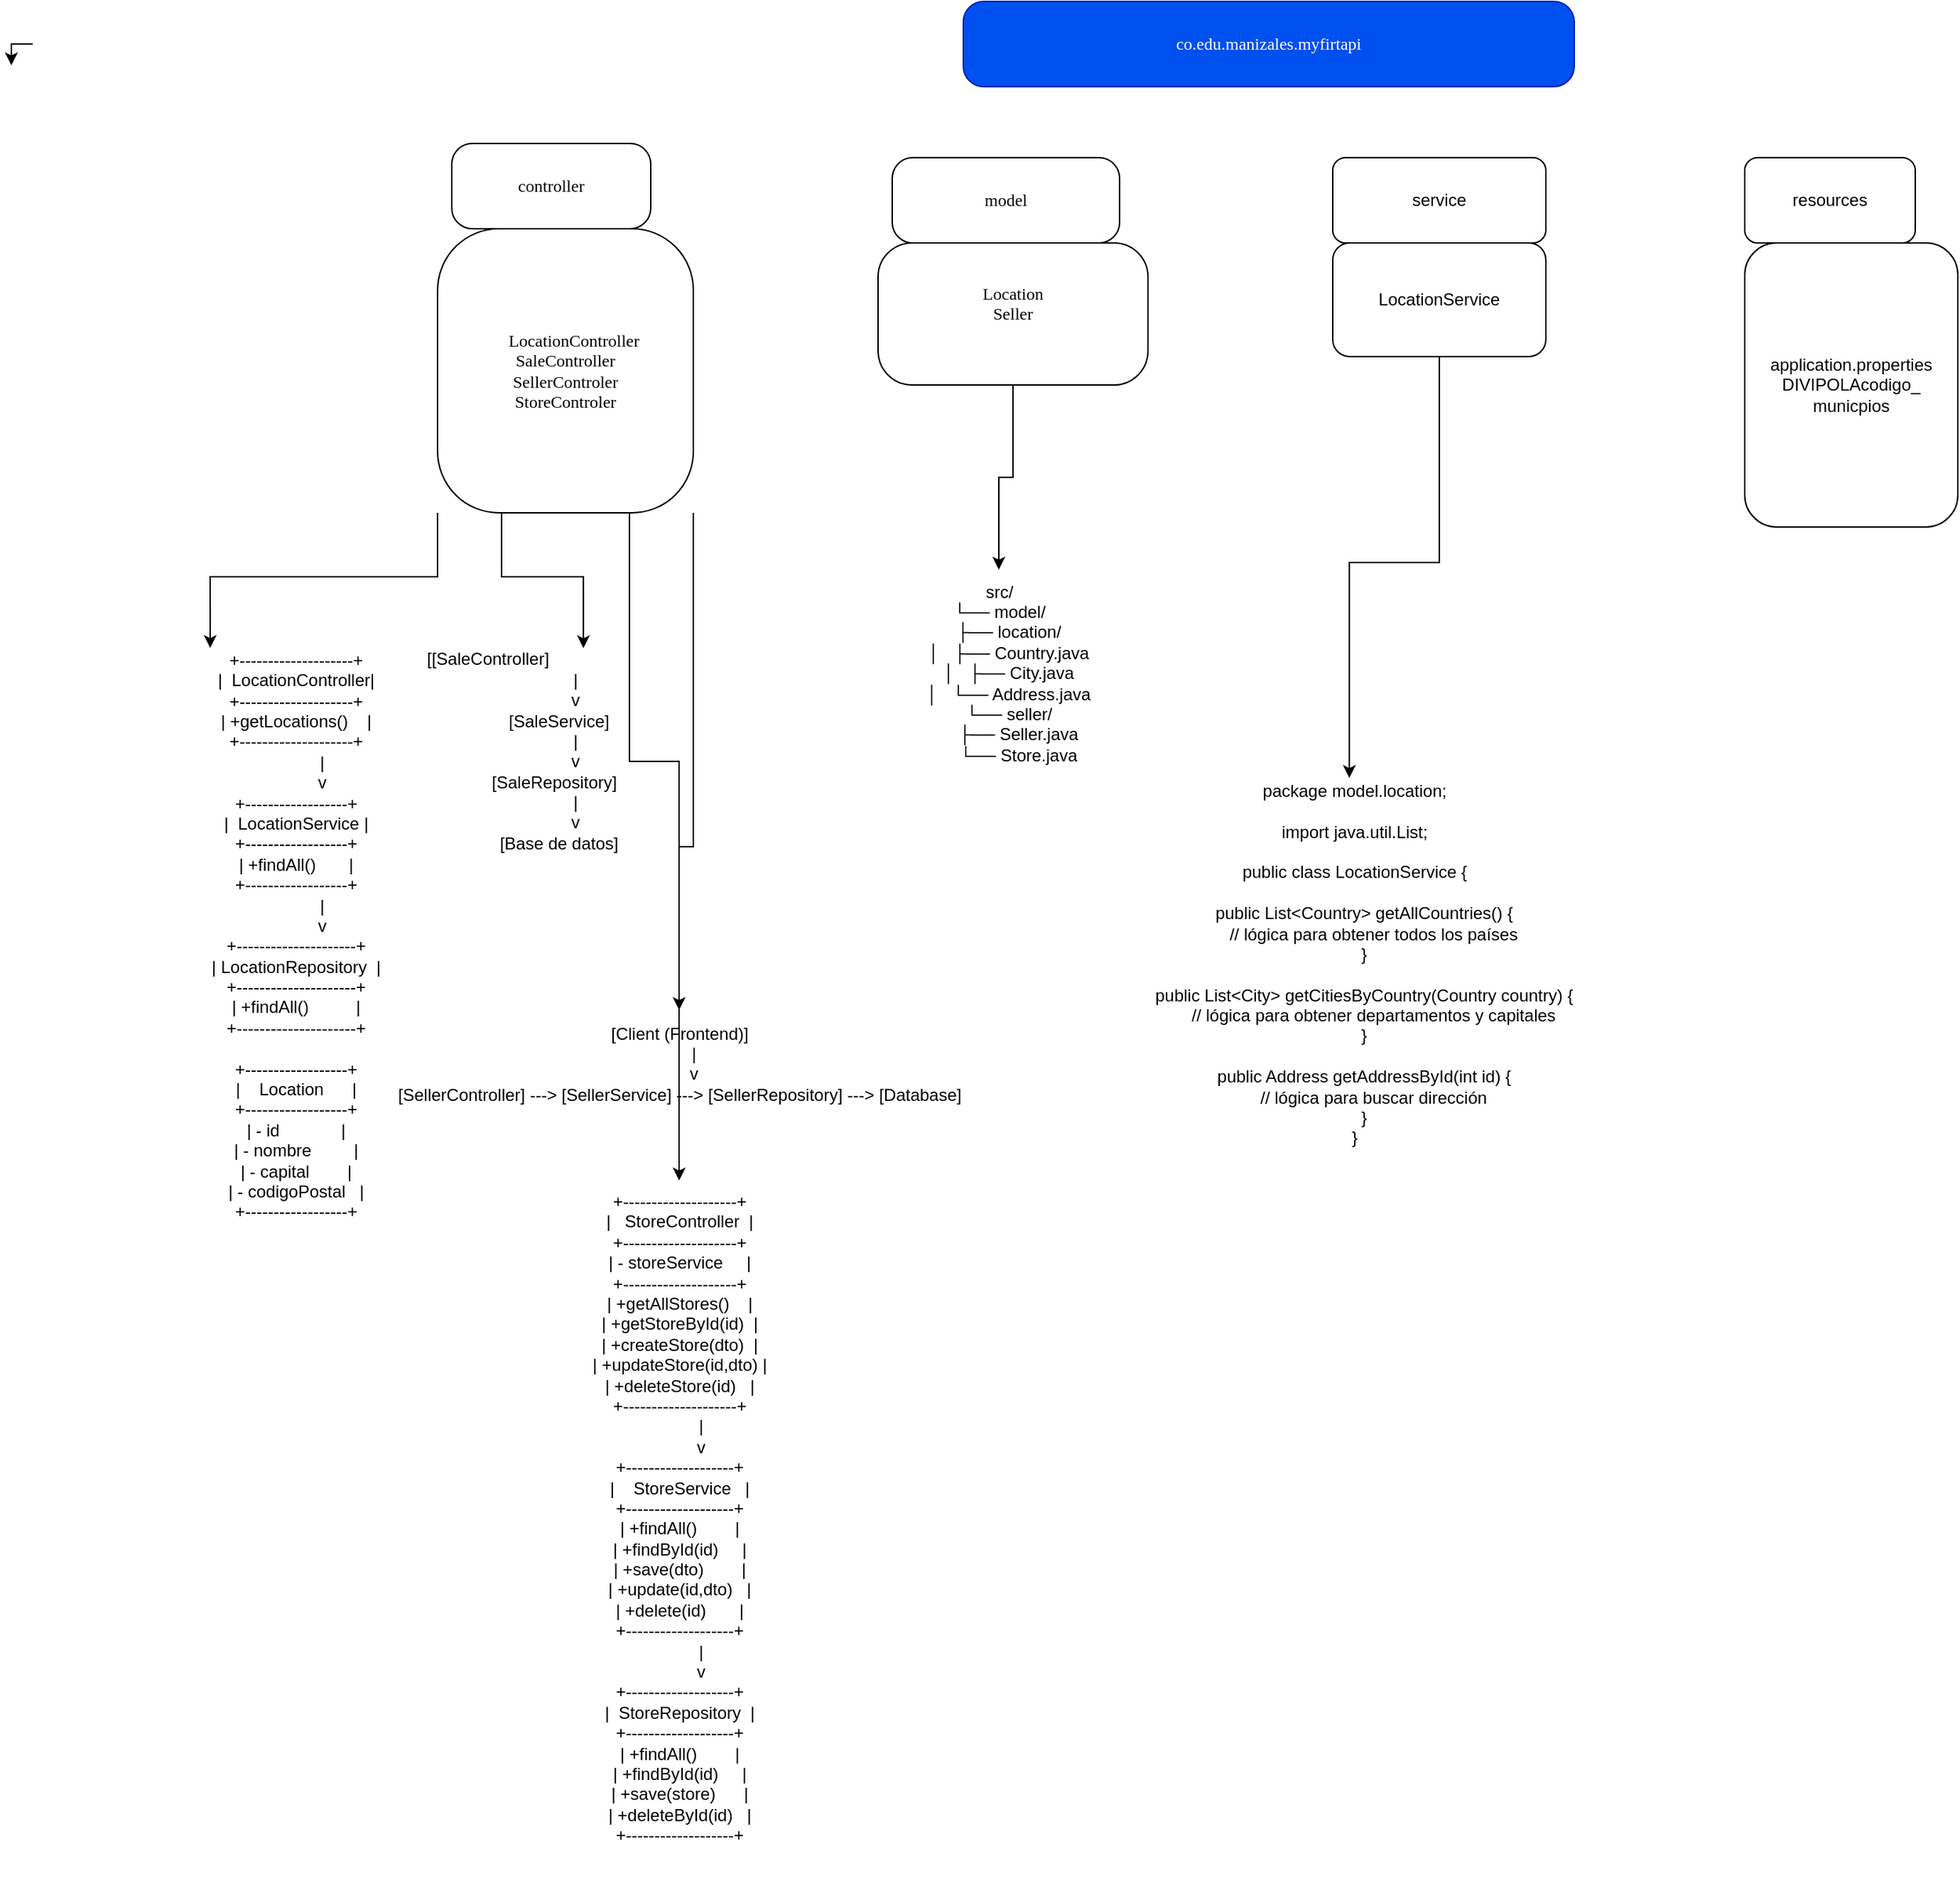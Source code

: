 <mxfile version="26.2.14">
  <diagram name="Page-1" id="58cdce13-f638-feb5-8d6f-7d28b1aa9fa0">
    <mxGraphModel dx="1462" dy="924" grid="1" gridSize="10" guides="1" tooltips="1" connect="1" arrows="1" fold="1" page="1" pageScale="1" pageWidth="1100" pageHeight="850" background="none" math="0" shadow="0">
      <root>
        <mxCell id="0" />
        <mxCell id="1" parent="0" />
        <mxCell id="k4Pf3rfUR_AqfiCQR_Up-21" style="edgeStyle=orthogonalEdgeStyle;rounded=0;orthogonalLoop=1;jettySize=auto;html=1;exitX=0.75;exitY=1;exitDx=0;exitDy=0;" edge="1" parent="1" source="382b91b5511bd0f7-5" target="k4Pf3rfUR_AqfiCQR_Up-20">
          <mxGeometry relative="1" as="geometry" />
        </mxCell>
        <mxCell id="k4Pf3rfUR_AqfiCQR_Up-23" style="edgeStyle=orthogonalEdgeStyle;rounded=0;orthogonalLoop=1;jettySize=auto;html=1;exitX=1;exitY=1;exitDx=0;exitDy=0;" edge="1" parent="1" source="382b91b5511bd0f7-5" target="k4Pf3rfUR_AqfiCQR_Up-22">
          <mxGeometry relative="1" as="geometry" />
        </mxCell>
        <mxCell id="382b91b5511bd0f7-5" value="&amp;nbsp; &amp;nbsp; LocationController&lt;div&gt;SaleController&lt;/div&gt;&lt;div&gt;SellerControler&lt;/div&gt;&lt;div&gt;StoreControler&lt;/div&gt;" style="rounded=1;whiteSpace=wrap;html=1;arcSize=24;fillColor=none;shadow=0;comic=0;labelBackgroundColor=none;fontFamily=Verdana;fontSize=12;align=center;" parent="1" vertex="1">
          <mxGeometry x="320" y="170" width="180" height="200" as="geometry" />
        </mxCell>
        <mxCell id="382b91b5511bd0f7-6" value="co.edu.manizales.myfirtapi" style="rounded=1;whiteSpace=wrap;html=1;arcSize=24;fillColor=#0050ef;strokeColor=#001DBC;shadow=0;comic=0;labelBackgroundColor=none;fontFamily=Verdana;fontSize=12;fontColor=#ffffff;align=center;" parent="1" vertex="1">
          <mxGeometry x="690" y="10" width="430" height="60" as="geometry" />
        </mxCell>
        <mxCell id="382b91b5511bd0f7-7" value="controller" style="rounded=1;whiteSpace=wrap;html=1;arcSize=24;shadow=0;comic=0;labelBackgroundColor=none;fontFamily=Verdana;fontSize=12;align=center;" parent="1" vertex="1">
          <mxGeometry x="330" y="110" width="140" height="60" as="geometry" />
        </mxCell>
        <mxCell id="k4Pf3rfUR_AqfiCQR_Up-25" style="edgeStyle=orthogonalEdgeStyle;rounded=0;orthogonalLoop=1;jettySize=auto;html=1;exitX=0.5;exitY=1;exitDx=0;exitDy=0;" edge="1" parent="1" source="382b91b5511bd0f7-9" target="k4Pf3rfUR_AqfiCQR_Up-24">
          <mxGeometry relative="1" as="geometry" />
        </mxCell>
        <mxCell id="382b91b5511bd0f7-9" value="Location&lt;div&gt;Seller&lt;div&gt;&lt;br&gt;&lt;/div&gt;&lt;/div&gt;" style="rounded=1;whiteSpace=wrap;html=1;arcSize=24;fillColor=none;shadow=0;comic=0;labelBackgroundColor=none;fontFamily=Verdana;fontSize=12;align=center;" parent="1" vertex="1">
          <mxGeometry x="630" y="180" width="190" height="100" as="geometry" />
        </mxCell>
        <mxCell id="382b91b5511bd0f7-10" value="model" style="rounded=1;whiteSpace=wrap;html=1;arcSize=24;shadow=0;comic=0;labelBackgroundColor=none;fontFamily=Verdana;fontSize=12;align=center;" parent="1" vertex="1">
          <mxGeometry x="640" y="120" width="160" height="60" as="geometry" />
        </mxCell>
        <mxCell id="k4Pf3rfUR_AqfiCQR_Up-1" style="edgeStyle=orthogonalEdgeStyle;rounded=0;orthogonalLoop=1;jettySize=auto;html=1;exitX=0;exitY=0.5;exitDx=0;exitDy=0;entryX=0.5;entryY=1;entryDx=0;entryDy=0;" edge="1" parent="1">
          <mxGeometry relative="1" as="geometry">
            <mxPoint x="35" y="40" as="sourcePoint" />
            <mxPoint x="20" y="55" as="targetPoint" />
          </mxGeometry>
        </mxCell>
        <mxCell id="k4Pf3rfUR_AqfiCQR_Up-10" value="service" style="rounded=1;whiteSpace=wrap;html=1;" vertex="1" parent="1">
          <mxGeometry x="950" y="120" width="150" height="60" as="geometry" />
        </mxCell>
        <mxCell id="k4Pf3rfUR_AqfiCQR_Up-11" value="LocationService" style="rounded=1;whiteSpace=wrap;html=1;fillColor=none;" vertex="1" parent="1">
          <mxGeometry x="950" y="180" width="150" height="80" as="geometry" />
        </mxCell>
        <mxCell id="k4Pf3rfUR_AqfiCQR_Up-12" value="resources" style="rounded=1;whiteSpace=wrap;html=1;" vertex="1" parent="1">
          <mxGeometry x="1240" y="120" width="120" height="60" as="geometry" />
        </mxCell>
        <mxCell id="k4Pf3rfUR_AqfiCQR_Up-13" value="application.properties&lt;div&gt;DIVIPOLAcodigo_&lt;/div&gt;&lt;div&gt;municpios&lt;/div&gt;" style="rounded=1;whiteSpace=wrap;html=1;fillColor=none;" vertex="1" parent="1">
          <mxGeometry x="1240" y="180" width="150" height="200" as="geometry" />
        </mxCell>
        <mxCell id="k4Pf3rfUR_AqfiCQR_Up-15" value="&lt;div&gt;+--------------------+&lt;/div&gt;&lt;div&gt;|&amp;nbsp; LocationController|&lt;/div&gt;&lt;div&gt;+--------------------+&lt;/div&gt;&lt;div&gt;| +getLocations()&amp;nbsp; &amp;nbsp; |&lt;/div&gt;&lt;div&gt;+--------------------+&lt;/div&gt;&lt;div&gt;&amp;nbsp; &amp;nbsp; &amp;nbsp; &amp;nbsp; &amp;nbsp; &amp;nbsp;|&lt;/div&gt;&lt;div&gt;&amp;nbsp; &amp;nbsp; &amp;nbsp; &amp;nbsp; &amp;nbsp; &amp;nbsp;v&lt;/div&gt;&lt;div&gt;+------------------+&lt;/div&gt;&lt;div&gt;|&amp;nbsp; LocationService |&lt;/div&gt;&lt;div&gt;+------------------+&lt;/div&gt;&lt;div&gt;| +findAll()&amp;nbsp; &amp;nbsp; &amp;nbsp; &amp;nbsp;|&lt;/div&gt;&lt;div&gt;+------------------+&lt;/div&gt;&lt;div&gt;&amp;nbsp; &amp;nbsp; &amp;nbsp; &amp;nbsp; &amp;nbsp; &amp;nbsp;|&lt;/div&gt;&lt;div&gt;&amp;nbsp; &amp;nbsp; &amp;nbsp; &amp;nbsp; &amp;nbsp; &amp;nbsp;v&lt;/div&gt;&lt;div&gt;+---------------------+&lt;/div&gt;&lt;div&gt;| LocationRepository&amp;nbsp; |&lt;/div&gt;&lt;div&gt;+---------------------+&lt;/div&gt;&lt;div&gt;| +findAll()&amp;nbsp; &amp;nbsp; &amp;nbsp; &amp;nbsp; &amp;nbsp; |&lt;/div&gt;&lt;div&gt;+---------------------+&lt;/div&gt;&lt;div&gt;&lt;br&gt;&lt;/div&gt;&lt;div&gt;+------------------+&lt;/div&gt;&lt;div&gt;|&amp;nbsp; &amp;nbsp; Location&amp;nbsp; &amp;nbsp; &amp;nbsp; |&lt;/div&gt;&lt;div&gt;+------------------+&lt;/div&gt;&lt;div&gt;| - id&amp;nbsp; &amp;nbsp; &amp;nbsp; &amp;nbsp; &amp;nbsp; &amp;nbsp; &amp;nbsp;|&lt;/div&gt;&lt;div&gt;| - nombre&amp;nbsp; &amp;nbsp; &amp;nbsp; &amp;nbsp; &amp;nbsp;|&lt;/div&gt;&lt;div&gt;| - capital&amp;nbsp; &amp;nbsp; &amp;nbsp; &amp;nbsp; |&lt;/div&gt;&lt;div&gt;| - codigoPostal&amp;nbsp; &amp;nbsp;|&lt;/div&gt;&lt;div&gt;+------------------+&lt;/div&gt;&lt;div&gt;&lt;br&gt;&lt;/div&gt;" style="text;html=1;align=center;verticalAlign=middle;resizable=0;points=[];autosize=1;strokeColor=none;fillColor=none;" vertex="1" parent="1">
          <mxGeometry x="150" y="460" width="140" height="430" as="geometry" />
        </mxCell>
        <mxCell id="k4Pf3rfUR_AqfiCQR_Up-16" style="edgeStyle=orthogonalEdgeStyle;rounded=0;orthogonalLoop=1;jettySize=auto;html=1;exitX=0;exitY=1;exitDx=0;exitDy=0;entryX=0.071;entryY=0.012;entryDx=0;entryDy=0;entryPerimeter=0;" edge="1" parent="1" source="382b91b5511bd0f7-5" target="k4Pf3rfUR_AqfiCQR_Up-15">
          <mxGeometry relative="1" as="geometry" />
        </mxCell>
        <mxCell id="k4Pf3rfUR_AqfiCQR_Up-17" value="&lt;div&gt;[[SaleController]&lt;/div&gt;&lt;div&gt;&amp;nbsp; &amp;nbsp; &amp;nbsp; &amp;nbsp; &amp;nbsp; &amp;nbsp; &amp;nbsp; &amp;nbsp; &amp;nbsp; &amp;nbsp; &amp;nbsp; &amp;nbsp; &amp;nbsp; &amp;nbsp; &amp;nbsp; &amp;nbsp; &amp;nbsp; &amp;nbsp; &amp;nbsp;|&lt;/div&gt;&lt;div&gt;&amp;nbsp; &amp;nbsp; &amp;nbsp; &amp;nbsp; &amp;nbsp; &amp;nbsp; &amp;nbsp; &amp;nbsp; &amp;nbsp; &amp;nbsp; &amp;nbsp; &amp;nbsp; &amp;nbsp; &amp;nbsp; &amp;nbsp; &amp;nbsp; &amp;nbsp; &amp;nbsp; &amp;nbsp;v&lt;/div&gt;&lt;div&gt;&amp;nbsp; &amp;nbsp; &amp;nbsp; &amp;nbsp; &amp;nbsp; &amp;nbsp; &amp;nbsp; &amp;nbsp; &amp;nbsp; &amp;nbsp; &amp;nbsp; &amp;nbsp; &amp;nbsp; &amp;nbsp; &amp;nbsp; [SaleService]&lt;/div&gt;&lt;div&gt;&amp;nbsp; &amp;nbsp; &amp;nbsp; &amp;nbsp; &amp;nbsp; &amp;nbsp; &amp;nbsp; &amp;nbsp; &amp;nbsp; &amp;nbsp; &amp;nbsp; &amp;nbsp; &amp;nbsp; &amp;nbsp; &amp;nbsp; &amp;nbsp; &amp;nbsp; &amp;nbsp; &amp;nbsp;|&lt;/div&gt;&lt;div&gt;&amp;nbsp; &amp;nbsp; &amp;nbsp; &amp;nbsp; &amp;nbsp; &amp;nbsp; &amp;nbsp; &amp;nbsp; &amp;nbsp; &amp;nbsp; &amp;nbsp; &amp;nbsp; &amp;nbsp; &amp;nbsp; &amp;nbsp; &amp;nbsp; &amp;nbsp; &amp;nbsp; &amp;nbsp;v&lt;/div&gt;&lt;div&gt;&amp;nbsp; &amp;nbsp; &amp;nbsp; &amp;nbsp; &amp;nbsp; &amp;nbsp; &amp;nbsp; &amp;nbsp; &amp;nbsp; &amp;nbsp; &amp;nbsp; &amp;nbsp; &amp;nbsp; &amp;nbsp; [SaleRepository]&lt;/div&gt;&lt;div&gt;&amp;nbsp; &amp;nbsp; &amp;nbsp; &amp;nbsp; &amp;nbsp; &amp;nbsp; &amp;nbsp; &amp;nbsp; &amp;nbsp; &amp;nbsp; &amp;nbsp; &amp;nbsp; &amp;nbsp; &amp;nbsp; &amp;nbsp; &amp;nbsp; &amp;nbsp; &amp;nbsp; &amp;nbsp;|&lt;/div&gt;&lt;div&gt;&amp;nbsp; &amp;nbsp; &amp;nbsp; &amp;nbsp; &amp;nbsp; &amp;nbsp; &amp;nbsp; &amp;nbsp; &amp;nbsp; &amp;nbsp; &amp;nbsp; &amp;nbsp; &amp;nbsp; &amp;nbsp; &amp;nbsp; &amp;nbsp; &amp;nbsp; &amp;nbsp; &amp;nbsp;v&lt;/div&gt;&lt;div&gt;&amp;nbsp; &amp;nbsp; &amp;nbsp; &amp;nbsp; &amp;nbsp; &amp;nbsp; &amp;nbsp; &amp;nbsp; &amp;nbsp; &amp;nbsp; &amp;nbsp; &amp;nbsp; &amp;nbsp; &amp;nbsp; &amp;nbsp; [Base de datos]&lt;/div&gt;&lt;div&gt;&lt;br&gt;&lt;/div&gt;" style="text;html=1;align=center;verticalAlign=middle;resizable=0;points=[];autosize=1;strokeColor=none;fillColor=none;" vertex="1" parent="1">
          <mxGeometry x="250" y="460" width="210" height="170" as="geometry" />
        </mxCell>
        <mxCell id="k4Pf3rfUR_AqfiCQR_Up-19" style="edgeStyle=orthogonalEdgeStyle;rounded=0;orthogonalLoop=1;jettySize=auto;html=1;exitX=0.25;exitY=1;exitDx=0;exitDy=0;entryX=0.822;entryY=0.031;entryDx=0;entryDy=0;entryPerimeter=0;" edge="1" parent="1" source="382b91b5511bd0f7-5" target="k4Pf3rfUR_AqfiCQR_Up-17">
          <mxGeometry relative="1" as="geometry" />
        </mxCell>
        <mxCell id="k4Pf3rfUR_AqfiCQR_Up-20" value="&lt;div&gt;[Client (Frontend)]&lt;/div&gt;&lt;div&gt;&amp;nbsp; &amp;nbsp; &amp;nbsp; |&lt;/div&gt;&lt;div&gt;&amp;nbsp; &amp;nbsp; &amp;nbsp; v&lt;/div&gt;&lt;div&gt;[SellerController] ---&amp;gt; [SellerService] ---&amp;gt; [SellerRepository] ---&amp;gt; [Database]&lt;/div&gt;&lt;div&gt;&lt;br&gt;&lt;/div&gt;" style="text;html=1;align=center;verticalAlign=middle;resizable=0;points=[];autosize=1;strokeColor=none;fillColor=none;" vertex="1" parent="1">
          <mxGeometry x="280" y="720" width="420" height="90" as="geometry" />
        </mxCell>
        <mxCell id="k4Pf3rfUR_AqfiCQR_Up-22" value="&lt;div&gt;+--------------------+&lt;/div&gt;&lt;div&gt;|&amp;nbsp; &amp;nbsp;StoreController&amp;nbsp; |&lt;/div&gt;&lt;div&gt;+--------------------+&lt;/div&gt;&lt;div&gt;| - storeService&amp;nbsp; &amp;nbsp; &amp;nbsp;|&lt;/div&gt;&lt;div&gt;+--------------------+&lt;/div&gt;&lt;div&gt;| +getAllStores()&amp;nbsp; &amp;nbsp; |&lt;/div&gt;&lt;div&gt;| +getStoreById(id)&amp;nbsp; |&lt;/div&gt;&lt;div&gt;| +createStore(dto)&amp;nbsp; |&lt;/div&gt;&lt;div&gt;| +updateStore(id,dto) |&lt;/div&gt;&lt;div&gt;| +deleteStore(id)&amp;nbsp; &amp;nbsp;|&lt;/div&gt;&lt;div&gt;+--------------------+&lt;/div&gt;&lt;div&gt;&amp;nbsp; &amp;nbsp; &amp;nbsp; &amp;nbsp; &amp;nbsp;|&lt;/div&gt;&lt;div&gt;&amp;nbsp; &amp;nbsp; &amp;nbsp; &amp;nbsp; &amp;nbsp;v&lt;/div&gt;&lt;div&gt;+-------------------+&lt;/div&gt;&lt;div&gt;|&amp;nbsp; &amp;nbsp; StoreService&amp;nbsp; &amp;nbsp;|&lt;/div&gt;&lt;div&gt;+-------------------+&lt;/div&gt;&lt;div&gt;| +findAll()&amp;nbsp; &amp;nbsp; &amp;nbsp; &amp;nbsp; |&lt;/div&gt;&lt;div&gt;| +findById(id)&amp;nbsp; &amp;nbsp; &amp;nbsp;|&lt;/div&gt;&lt;div&gt;| +save(dto)&amp;nbsp; &amp;nbsp; &amp;nbsp; &amp;nbsp; |&lt;/div&gt;&lt;div&gt;| +update(id,dto)&amp;nbsp; &amp;nbsp;|&lt;/div&gt;&lt;div&gt;| +delete(id)&amp;nbsp; &amp;nbsp; &amp;nbsp; &amp;nbsp;|&lt;/div&gt;&lt;div&gt;+-------------------+&lt;/div&gt;&lt;div&gt;&amp;nbsp; &amp;nbsp; &amp;nbsp; &amp;nbsp; &amp;nbsp;|&lt;/div&gt;&lt;div&gt;&amp;nbsp; &amp;nbsp; &amp;nbsp; &amp;nbsp; &amp;nbsp;v&lt;/div&gt;&lt;div&gt;+-------------------+&lt;/div&gt;&lt;div&gt;|&amp;nbsp; StoreRepository&amp;nbsp; |&lt;/div&gt;&lt;div&gt;+-------------------+&lt;/div&gt;&lt;div&gt;| +findAll()&amp;nbsp; &amp;nbsp; &amp;nbsp; &amp;nbsp; |&lt;/div&gt;&lt;div&gt;| +findById(id)&amp;nbsp; &amp;nbsp; &amp;nbsp;|&lt;/div&gt;&lt;div&gt;| +save(store)&amp;nbsp; &amp;nbsp; &amp;nbsp; |&lt;/div&gt;&lt;div&gt;| +deleteById(id)&amp;nbsp; &amp;nbsp;|&lt;/div&gt;&lt;div&gt;+-------------------+&lt;/div&gt;&lt;div&gt;&lt;br&gt;&lt;/div&gt;" style="text;html=1;align=center;verticalAlign=middle;resizable=0;points=[];autosize=1;strokeColor=none;fillColor=none;" vertex="1" parent="1">
          <mxGeometry x="415" y="840" width="150" height="490" as="geometry" />
        </mxCell>
        <mxCell id="k4Pf3rfUR_AqfiCQR_Up-24" value="&lt;div&gt;src/&lt;/div&gt;&lt;div&gt;└── model/&lt;/div&gt;&lt;div&gt;&amp;nbsp; &amp;nbsp; ├── location/&lt;/div&gt;&lt;div&gt;&amp;nbsp; &amp;nbsp; │&amp;nbsp; &amp;nbsp;├── Country.java&lt;/div&gt;&lt;div&gt;&amp;nbsp; &amp;nbsp; │&amp;nbsp; &amp;nbsp;├── City.java&lt;/div&gt;&lt;div&gt;&amp;nbsp; &amp;nbsp; │&amp;nbsp; &amp;nbsp;└── Address.java&lt;/div&gt;&lt;div&gt;&amp;nbsp; &amp;nbsp; └── seller/&lt;/div&gt;&lt;div&gt;&amp;nbsp; &amp;nbsp; &amp;nbsp; &amp;nbsp; ├── Seller.java&lt;/div&gt;&lt;div&gt;&amp;nbsp; &amp;nbsp; &amp;nbsp; &amp;nbsp; └── Store.java&lt;/div&gt;&lt;div&gt;&lt;br&gt;&lt;/div&gt;" style="text;html=1;align=center;verticalAlign=middle;resizable=0;points=[];autosize=1;strokeColor=none;fillColor=none;" vertex="1" parent="1">
          <mxGeometry x="640" y="410" width="150" height="160" as="geometry" />
        </mxCell>
        <mxCell id="k4Pf3rfUR_AqfiCQR_Up-26" value="&lt;div&gt;package model.location;&lt;/div&gt;&lt;div&gt;&lt;br&gt;&lt;/div&gt;&lt;div&gt;import java.util.List;&lt;/div&gt;&lt;div&gt;&lt;br&gt;&lt;/div&gt;&lt;div&gt;public class LocationService {&lt;/div&gt;&lt;div&gt;&lt;br&gt;&lt;/div&gt;&lt;div&gt;&amp;nbsp; &amp;nbsp; public List&amp;lt;Country&amp;gt; getAllCountries() {&lt;/div&gt;&lt;div&gt;&amp;nbsp; &amp;nbsp; &amp;nbsp; &amp;nbsp; // lógica para obtener todos los países&lt;/div&gt;&lt;div&gt;&amp;nbsp; &amp;nbsp; }&lt;/div&gt;&lt;div&gt;&lt;br&gt;&lt;/div&gt;&lt;div&gt;&amp;nbsp; &amp;nbsp; public List&amp;lt;City&amp;gt; getCitiesByCountry(Country country) {&lt;/div&gt;&lt;div&gt;&amp;nbsp; &amp;nbsp; &amp;nbsp; &amp;nbsp; // lógica para obtener departamentos y capitales&lt;/div&gt;&lt;div&gt;&amp;nbsp; &amp;nbsp; }&lt;/div&gt;&lt;div&gt;&lt;br&gt;&lt;/div&gt;&lt;div&gt;&amp;nbsp; &amp;nbsp; public Address getAddressById(int id) {&lt;/div&gt;&lt;div&gt;&amp;nbsp; &amp;nbsp; &amp;nbsp; &amp;nbsp; // lógica para buscar dirección&lt;/div&gt;&lt;div&gt;&amp;nbsp; &amp;nbsp; }&lt;/div&gt;&lt;div&gt;}&lt;/div&gt;&lt;div&gt;&lt;br&gt;&lt;/div&gt;" style="text;html=1;align=center;verticalAlign=middle;resizable=0;points=[];autosize=1;strokeColor=none;fillColor=none;" vertex="1" parent="1">
          <mxGeometry x="800" y="550" width="330" height="290" as="geometry" />
        </mxCell>
        <mxCell id="k4Pf3rfUR_AqfiCQR_Up-27" style="edgeStyle=orthogonalEdgeStyle;rounded=0;orthogonalLoop=1;jettySize=auto;html=1;exitX=0.5;exitY=1;exitDx=0;exitDy=0;entryX=0.49;entryY=0.023;entryDx=0;entryDy=0;entryPerimeter=0;" edge="1" parent="1" source="k4Pf3rfUR_AqfiCQR_Up-11" target="k4Pf3rfUR_AqfiCQR_Up-26">
          <mxGeometry relative="1" as="geometry" />
        </mxCell>
      </root>
    </mxGraphModel>
  </diagram>
</mxfile>
